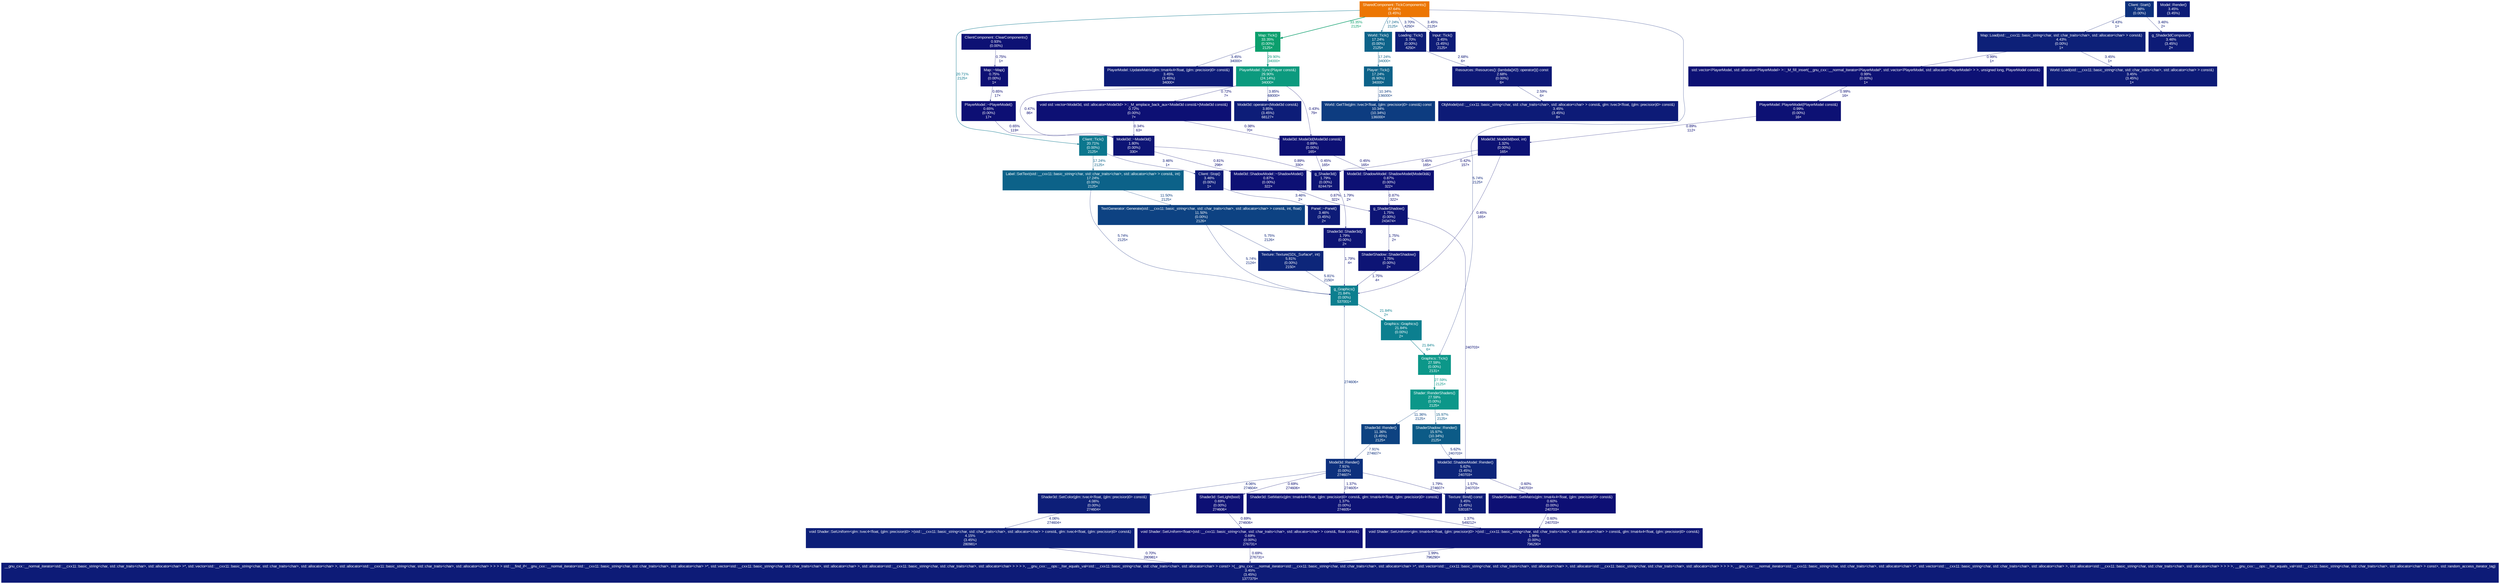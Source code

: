 digraph {
	graph [fontname=Arial, nodesep=0.125, ranksep=0.25];
	node [fontcolor=white, fontname=Arial, height=0, shape=box, style=filled, width=0];
	edge [fontname=Arial];
	1 [color="#ec7603", fontcolor="#ffffff", fontsize="10.00", label="SharedComponent::TickComponents()\n87.64%\n(3.45%)"];
	1 -> 2 [arrowsize="0.58", color="#0b9f6d", fontcolor="#0b9f6d", fontsize="10.00", label="33.35%\n2125×", labeldistance="1.33", penwidth="1.33"];
	1 -> 5 [arrowsize="0.46", color="#0c778e", fontcolor="#0c778e", fontsize="10.00", label="20.71%\n2125×", labeldistance="0.83", penwidth="0.83"];
	1 -> 8 [arrowsize="0.42", color="#0c6289", fontcolor="#0c6289", fontsize="10.00", label="17.24%\n2125×", labeldistance="0.69", penwidth="0.69"];
	1 -> 20 [arrowsize="0.35", color="#0d1d77", fontcolor="#0d1d77", fontsize="10.00", label="3.70%\n4250×", labeldistance="0.50", penwidth="0.50"];
	1 -> 26 [arrowsize="0.35", color="#0d1b77", fontcolor="#0d1b77", fontsize="10.00", label="3.45%\n2125×", labeldistance="0.50", penwidth="0.50"];
	1 -> 137 [arrowsize="0.35", color="#0d267a", fontcolor="#0d267a", fontsize="10.00", label="5.74%\n2125×", labeldistance="0.50", penwidth="0.50"];
	2 [color="#0b9f6d", fontcolor="#ffffff", fontsize="10.00", label="Map::Tick()\n33.35%\n(0.00%)\n2125×"];
	2 -> 3 [arrowsize="0.55", color="#0c9a7e", fontcolor="#0c9a7e", fontsize="10.00", label="29.90%\n34000×", labeldistance="1.20", penwidth="1.20"];
	2 -> 25 [arrowsize="0.35", color="#0d1b77", fontcolor="#0d1b77", fontsize="10.00", label="3.45%\n34000×", labeldistance="0.50", penwidth="0.50"];
	3 [color="#0c9a7e", fontcolor="#ffffff", fontsize="10.00", label="PlayerModel::Sync(Player const&)\n29.90%\n(24.14%)\n34000×"];
	3 -> 19 [arrowsize="0.35", color="#0d1d78", fontcolor="#0d1d78", fontsize="10.00", label="3.85%\n68000×", labeldistance="0.50", penwidth="0.50"];
	3 -> 34 [arrowsize="0.35", color="#0d0f73", fontcolor="#0d0f73", fontsize="10.00", label="0.47%\n86×", labeldistance="0.50", penwidth="0.50"];
	3 -> 40 [arrowsize="0.35", color="#0d0f73", fontcolor="#0d0f73", fontsize="10.00", label="0.43%\n79×", labeldistance="0.50", penwidth="0.50"];
	3 -> 44 [arrowsize="0.35", color="#0d1074", fontcolor="#0d1074", fontsize="10.00", label="0.72%\n7×", labeldistance="0.50", penwidth="0.50"];
	5 [color="#0c778e", fontcolor="#ffffff", fontsize="10.00", label="Client::Tick()\n20.71%\n(0.00%)\n2125×"];
	5 -> 6 [arrowsize="0.42", color="#0c6289", fontcolor="#0c6289", fontsize="10.00", label="17.24%\n2125×", labeldistance="0.69", penwidth="0.69"];
	5 -> 21 [arrowsize="0.35", color="#0d1b77", fontcolor="#0d1b77", fontsize="10.00", label="3.46%\n1×", labeldistance="0.50", penwidth="0.50"];
	6 [color="#0c6289", fontcolor="#ffffff", fontsize="10.00", label="Label::SetText(std::__cxx11::basic_string<char, std::char_traits<char>, std::allocator<char> > const&, int)\n17.24%\n(0.00%)\n2125×"];
	6 -> 9 [arrowsize="0.35", color="#0d4282", fontcolor="#0d4282", fontsize="10.00", label="11.50%\n2125×", labeldistance="0.50", penwidth="0.50"];
	6 -> 95 [arrowsize="0.35", color="#0d267a", fontcolor="#0d267a", fontsize="10.00", label="5.74%\n2125×", labeldistance="0.50", penwidth="0.50"];
	7 [color="#0c6289", fontcolor="#ffffff", fontsize="10.00", label="Player::Tick()\n17.24%\n(6.90%)\n34000×"];
	7 -> 11 [arrowsize="0.35", color="#0d3c80", fontcolor="#0d3c80", fontsize="10.00", label="10.34%\n136000×", labeldistance="0.50", penwidth="0.50"];
	8 [color="#0c6289", fontcolor="#ffffff", fontsize="10.00", label="World::Tick()\n17.24%\n(0.00%)\n2125×"];
	8 -> 7 [arrowsize="0.42", color="#0c6289", fontcolor="#0c6289", fontsize="10.00", label="17.24%\n34000×", labeldistance="0.69", penwidth="0.69"];
	9 [color="#0d4282", fontcolor="#ffffff", fontsize="10.00", label="TextGenerator::Generate(std::__cxx11::basic_string<char, std::char_traits<char>, std::allocator<char> > const&, int, float)\n11.50%\n(0.00%)\n2126×"];
	9 -> 14 [arrowsize="0.35", color="#0d267a", fontcolor="#0d267a", fontsize="10.00", label="5.75%\n2126×", labeldistance="0.50", penwidth="0.50"];
	9 -> 95 [arrowsize="0.35", color="#0d267a", fontcolor="#0d267a", fontsize="10.00", label="5.74%\n2124×", labeldistance="0.50", penwidth="0.50"];
	10 [color="#0c5b87", fontcolor="#ffffff", fontsize="10.00", label="ShaderShadow::Render()\n15.97%\n(10.34%)\n2125×"];
	10 -> 15 [arrowsize="0.35", color="#0d257a", fontcolor="#0d257a", fontsize="10.00", label="5.62%\n240703×", labeldistance="0.50", penwidth="0.50"];
	11 [color="#0d3c80", fontcolor="#ffffff", fontsize="10.00", label="World::GetTile(glm::tvec3<float, (glm::precision)0> const&) const\n10.34%\n(10.34%)\n136000×"];
	12 [color="#0d317d", fontcolor="#ffffff", fontsize="10.00", label="Client::Start()\n7.98%\n(0.00%)"];
	12 -> 16 [arrowsize="0.35", color="#0d2078", fontcolor="#0d2078", fontsize="10.00", label="4.43%\n1×", labeldistance="0.50", penwidth="0.50"];
	12 -> 22 [arrowsize="0.35", color="#0d1b77", fontcolor="#0d1b77", fontsize="10.00", label="3.46%\n2×", labeldistance="0.50", penwidth="0.50"];
	13 [color="#0d307d", fontcolor="#ffffff", fontsize="10.00", label="Model3d::Render()\n7.91%\n(0.00%)\n274607×"];
	13 -> 18 [arrowsize="0.35", color="#0d1e78", fontcolor="#0d1e78", fontsize="10.00", label="4.06%\n274604×", labeldistance="0.50", penwidth="0.50"];
	13 -> 31 [arrowsize="0.35", color="#0d1475", fontcolor="#0d1475", fontsize="10.00", label="1.79%\n274607×", labeldistance="0.50", penwidth="0.50"];
	13 -> 35 [arrowsize="0.35", color="#0d1275", fontcolor="#0d1275", fontsize="10.00", label="1.37%\n274605×", labeldistance="0.50", penwidth="0.50"];
	13 -> 46 [arrowsize="0.35", color="#0d1074", fontcolor="#0d1074", fontsize="10.00", label="0.69%\n274606×", labeldistance="0.50", penwidth="0.50"];
	13 -> 95 [arrowsize="0.35", color="#0d307d", fontcolor="#0d307d", fontsize="10.00", label="274606×", labeldistance="0.50", penwidth="0.50"];
	14 [color="#0d267a", fontcolor="#ffffff", fontsize="10.00", label="Texture::Texture(SDL_Surface*, int)\n5.81%\n(0.00%)\n2150×"];
	14 -> 95 [arrowsize="0.35", color="#0d267a", fontcolor="#0d267a", fontsize="10.00", label="5.81%\n2150×", labeldistance="0.50", penwidth="0.50"];
	15 [color="#0d257a", fontcolor="#ffffff", fontsize="10.00", label="Model3d::ShadowModel::Render()\n5.62%\n(3.45%)\n240703×"];
	15 -> 31 [arrowsize="0.35", color="#0d1375", fontcolor="#0d1375", fontsize="10.00", label="1.57%\n240703×", labeldistance="0.50", penwidth="0.50"];
	15 -> 48 [arrowsize="0.35", color="#0d0f74", fontcolor="#0d0f74", fontsize="10.00", label="0.60%\n240703×", labeldistance="0.50", penwidth="0.50"];
	15 -> 99 [arrowsize="0.35", color="#0d1475", fontcolor="#0d1475", fontsize="10.00", label="240703×", labeldistance="0.50", penwidth="0.50"];
	16 [color="#0d2078", fontcolor="#ffffff", fontsize="10.00", label="Map::Load(std::__cxx11::basic_string<char, std::char_traits<char>, std::allocator<char> > const&)\n4.43%\n(0.00%)\n1×"];
	16 -> 28 [arrowsize="0.35", color="#0d1b77", fontcolor="#0d1b77", fontsize="10.00", label="3.45%\n1×", labeldistance="0.50", penwidth="0.50"];
	16 -> 38 [arrowsize="0.35", color="#0d1174", fontcolor="#0d1174", fontsize="10.00", label="0.99%\n1×", labeldistance="0.50", penwidth="0.50"];
	17 [color="#0d1f78", fontcolor="#ffffff", fontsize="10.00", label="void Shader::SetUniform<glm::tvec4<float, (glm::precision)0> >(std::__cxx11::basic_string<char, std::char_traits<char>, std::allocator<char> > const&, glm::tvec4<float, (glm::precision)0> const&)\n4.15%\n(3.45%)\n280981×"];
	17 -> 30 [arrowsize="0.35", color="#0d1074", fontcolor="#0d1074", fontsize="10.00", label="0.70%\n280981×", labeldistance="0.50", penwidth="0.50"];
	18 [color="#0d1e78", fontcolor="#ffffff", fontsize="10.00", label="Shader3d::SetColor(glm::tvec4<float, (glm::precision)0> const&)\n4.06%\n(0.00%)\n274604×"];
	18 -> 17 [arrowsize="0.35", color="#0d1e78", fontcolor="#0d1e78", fontsize="10.00", label="4.06%\n274604×", labeldistance="0.50", penwidth="0.50"];
	19 [color="#0d1d78", fontcolor="#ffffff", fontsize="10.00", label="Model3d::operator=(Model3d const&)\n3.85%\n(3.45%)\n68127×"];
	20 [color="#0d1d77", fontcolor="#ffffff", fontsize="10.00", label="Loading::Tick()\n3.70%\n(0.00%)\n4250×"];
	20 -> 32 [arrowsize="0.35", color="#0d1876", fontcolor="#0d1876", fontsize="10.00", label="2.68%\n6×", labeldistance="0.50", penwidth="0.50"];
	21 [color="#0d1b77", fontcolor="#ffffff", fontsize="10.00", label="Client::Stop()\n3.46%\n(0.00%)\n1×"];
	21 -> 23 [arrowsize="0.35", color="#0d1b77", fontcolor="#0d1b77", fontsize="10.00", label="3.46%\n2×", labeldistance="0.50", penwidth="0.50"];
	22 [color="#0d1b77", fontcolor="#ffffff", fontsize="10.00", label="g_Shader3dComposer()\n3.46%\n(3.45%)\n2×"];
	23 [color="#0d1b77", fontcolor="#ffffff", fontsize="10.00", label="Panel::~Panel()\n3.46%\n(3.45%)\n2×"];
	24 [color="#0d4281", fontcolor="#ffffff", fontsize="10.00", label="Shader3d::Render()\n11.36%\n(3.45%)\n2125×"];
	24 -> 13 [arrowsize="0.35", color="#0d307d", fontcolor="#0d307d", fontsize="10.00", label="7.91%\n274607×", labeldistance="0.50", penwidth="0.50"];
	25 [color="#0d1b77", fontcolor="#ffffff", fontsize="10.00", label="PlayerModel::UpdateMatrix(glm::tmat4x4<float, (glm::precision)0> const&)\n3.45%\n(3.45%)\n34000×"];
	26 [color="#0d1b77", fontcolor="#ffffff", fontsize="10.00", label="Input::Tick()\n3.45%\n(3.45%)\n2125×"];
	27 [color="#0d1b77", fontcolor="#ffffff", fontsize="10.00", label="ObjModel(std::__cxx11::basic_string<char, std::char_traits<char>, std::allocator<char> > const&, glm::tvec3<float, (glm::precision)0> const&)\n3.45%\n(3.45%)\n8×"];
	28 [color="#0d1b77", fontcolor="#ffffff", fontsize="10.00", label="World::Load(std::__cxx11::basic_string<char, std::char_traits<char>, std::allocator<char> > const&)\n3.45%\n(3.45%)\n1×"];
	29 [color="#0d1b77", fontcolor="#ffffff", fontsize="10.00", label="Model::Render()\n3.45%\n(3.45%)"];
	30 [color="#0d1b77", fontcolor="#ffffff", fontsize="10.00", label="__gnu_cxx::__normal_iterator<std::__cxx11::basic_string<char, std::char_traits<char>, std::allocator<char> >*, std::vector<std::__cxx11::basic_string<char, std::char_traits<char>, std::allocator<char> >, std::allocator<std::__cxx11::basic_string<char, std::char_traits<char>, std::allocator<char> > > > > std::__find_if<__gnu_cxx::__normal_iterator<std::__cxx11::basic_string<char, std::char_traits<char>, std::allocator<char> >*, std::vector<std::__cxx11::basic_string<char, std::char_traits<char>, std::allocator<char> >, std::allocator<std::__cxx11::basic_string<char, std::char_traits<char>, std::allocator<char> > > > >, __gnu_cxx::__ops::_Iter_equals_val<std::__cxx11::basic_string<char, std::char_traits<char>, std::allocator<char> > const> >(__gnu_cxx::__normal_iterator<std::__cxx11::basic_string<char, std::char_traits<char>, std::allocator<char> >*, std::vector<std::__cxx11::basic_string<char, std::char_traits<char>, std::allocator<char> >, std::allocator<std::__cxx11::basic_string<char, std::char_traits<char>, std::allocator<char> > > > >, __gnu_cxx::__normal_iterator<std::__cxx11::basic_string<char, std::char_traits<char>, std::allocator<char> >*, std::vector<std::__cxx11::basic_string<char, std::char_traits<char>, std::allocator<char> >, std::allocator<std::__cxx11::basic_string<char, std::char_traits<char>, std::allocator<char> > > > >, __gnu_cxx::__ops::_Iter_equals_val<std::__cxx11::basic_string<char, std::char_traits<char>, std::allocator<char> > const>, std::random_access_iterator_tag)\n3.45%\n(3.45%)\n1377379×"];
	31 [color="#0d1b77", fontcolor="#ffffff", fontsize="10.00", label="Texture::Bind() const\n3.45%\n(3.45%)\n530187×"];
	32 [color="#0d1876", fontcolor="#ffffff", fontsize="10.00", label="Resources::Resources()::{lambda()#2}::operator()() const\n2.68%\n(0.00%)\n6×"];
	32 -> 27 [arrowsize="0.35", color="#0d1876", fontcolor="#0d1876", fontsize="10.00", label="2.59%\n6×", labeldistance="0.50", penwidth="0.50"];
	33 [color="#0d1575", fontcolor="#ffffff", fontsize="10.00", label="void Shader::SetUniform<glm::tmat4x4<float, (glm::precision)0> >(std::__cxx11::basic_string<char, std::char_traits<char>, std::allocator<char> > const&, glm::tmat4x4<float, (glm::precision)0> const&)\n1.99%\n(0.00%)\n796290×"];
	33 -> 30 [arrowsize="0.35", color="#0d1575", fontcolor="#0d1575", fontsize="10.00", label="1.99%\n796290×", labeldistance="0.50", penwidth="0.50"];
	34 [color="#0d1475", fontcolor="#ffffff", fontsize="10.00", label="Model3d::~Model3d()\n1.80%\n(0.00%)\n330×"];
	34 -> 42 [arrowsize="0.35", color="#0d1074", fontcolor="#0d1074", fontsize="10.00", label="0.81%\n298×", labeldistance="0.50", penwidth="0.50"];
	34 -> 94 [arrowsize="0.35", color="#0d1074", fontcolor="#0d1074", fontsize="10.00", label="0.89%\n330×", labeldistance="0.50", penwidth="0.50"];
	35 [color="#0d1275", fontcolor="#ffffff", fontsize="10.00", label="Shader3d::SetMatrix(glm::tmat4x4<float, (glm::precision)0> const&, glm::tmat4x4<float, (glm::precision)0> const&)\n1.37%\n(0.00%)\n274605×"];
	35 -> 33 [arrowsize="0.35", color="#0d1275", fontcolor="#0d1275", fontsize="10.00", label="1.37%\n549212×", labeldistance="0.50", penwidth="0.50"];
	36 [color="#0d1274", fontcolor="#ffffff", fontsize="10.00", label="Model3d::Model3d(bool, int)\n1.32%\n(0.00%)\n165×"];
	36 -> 41 [arrowsize="0.35", color="#0d0e73", fontcolor="#0d0e73", fontsize="10.00", label="0.42%\n157×", labeldistance="0.50", penwidth="0.50"];
	36 -> 94 [arrowsize="0.35", color="#0d0f73", fontcolor="#0d0f73", fontsize="10.00", label="0.45%\n165×", labeldistance="0.50", penwidth="0.50"];
	36 -> 95 [arrowsize="0.35", color="#0d0f73", fontcolor="#0d0f73", fontsize="10.00", label="0.45%\n165×", labeldistance="0.50", penwidth="0.50"];
	37 [color="#0d1174", fontcolor="#ffffff", fontsize="10.00", label="PlayerModel::PlayerModel(PlayerModel const&)\n0.99%\n(0.00%)\n16×"];
	37 -> 36 [arrowsize="0.35", color="#0d1074", fontcolor="#0d1074", fontsize="10.00", label="0.89%\n112×", labeldistance="0.50", penwidth="0.50"];
	38 [color="#0d1174", fontcolor="#ffffff", fontsize="10.00", label="std::vector<PlayerModel, std::allocator<PlayerModel> >::_M_fill_insert(__gnu_cxx::__normal_iterator<PlayerModel*, std::vector<PlayerModel, std::allocator<PlayerModel> > >, unsigned long, PlayerModel const&)\n0.99%\n(0.00%)\n1×"];
	38 -> 37 [arrowsize="0.35", color="#0d1174", fontcolor="#0d1174", fontsize="10.00", label="0.99%\n16×", labeldistance="0.50", penwidth="0.50"];
	39 [color="#0d1174", fontcolor="#ffffff", fontsize="10.00", label="ClientComponent::ClearComponents()\n0.93%\n(0.00%)"];
	39 -> 43 [arrowsize="0.35", color="#0d1074", fontcolor="#0d1074", fontsize="10.00", label="0.75%\n1×", labeldistance="0.50", penwidth="0.50"];
	40 [color="#0d1074", fontcolor="#ffffff", fontsize="10.00", label="Model3d::Model3d(Model3d const&)\n0.89%\n(0.00%)\n165×"];
	40 -> 41 [arrowsize="0.35", color="#0d0f73", fontcolor="#0d0f73", fontsize="10.00", label="0.45%\n165×", labeldistance="0.50", penwidth="0.50"];
	40 -> 94 [arrowsize="0.35", color="#0d0f73", fontcolor="#0d0f73", fontsize="10.00", label="0.45%\n165×", labeldistance="0.50", penwidth="0.50"];
	41 [color="#0d1074", fontcolor="#ffffff", fontsize="10.00", label="Model3d::ShadowModel::ShadowModel(Model3d&)\n0.87%\n(0.00%)\n322×"];
	41 -> 99 [arrowsize="0.35", color="#0d1074", fontcolor="#0d1074", fontsize="10.00", label="0.87%\n322×", labeldistance="0.50", penwidth="0.50"];
	42 [color="#0d1074", fontcolor="#ffffff", fontsize="10.00", label="Model3d::ShadowModel::~ShadowModel()\n0.87%\n(0.00%)\n322×"];
	42 -> 99 [arrowsize="0.35", color="#0d1074", fontcolor="#0d1074", fontsize="10.00", label="0.87%\n322×", labeldistance="0.50", penwidth="0.50"];
	43 [color="#0d1074", fontcolor="#ffffff", fontsize="10.00", label="Map::~Map()\n0.75%\n(0.00%)\n1×"];
	43 -> 47 [arrowsize="0.35", color="#0d0f74", fontcolor="#0d0f74", fontsize="10.00", label="0.65%\n17×", labeldistance="0.50", penwidth="0.50"];
	44 [color="#0d1074", fontcolor="#ffffff", fontsize="10.00", label="void std::vector<Model3d, std::allocator<Model3d> >::_M_emplace_back_aux<Model3d const&>(Model3d const&)\n0.72%\n(0.00%)\n7×"];
	44 -> 34 [arrowsize="0.35", color="#0d0e73", fontcolor="#0d0e73", fontsize="10.00", label="0.34%\n63×", labeldistance="0.50", penwidth="0.50"];
	44 -> 40 [arrowsize="0.35", color="#0d0e73", fontcolor="#0d0e73", fontsize="10.00", label="0.38%\n70×", labeldistance="0.50", penwidth="0.50"];
	45 [color="#0d1074", fontcolor="#ffffff", fontsize="10.00", label="void Shader::SetUniform<float>(std::__cxx11::basic_string<char, std::char_traits<char>, std::allocator<char> > const&, float const&)\n0.69%\n(0.00%)\n276731×"];
	45 -> 30 [arrowsize="0.35", color="#0d1074", fontcolor="#0d1074", fontsize="10.00", label="0.69%\n276731×", labeldistance="0.50", penwidth="0.50"];
	46 [color="#0d1074", fontcolor="#ffffff", fontsize="10.00", label="Shader3d::SetLight(bool)\n0.69%\n(0.00%)\n274606×"];
	46 -> 45 [arrowsize="0.35", color="#0d1074", fontcolor="#0d1074", fontsize="10.00", label="0.69%\n274606×", labeldistance="0.50", penwidth="0.50"];
	47 [color="#0d0f74", fontcolor="#ffffff", fontsize="10.00", label="PlayerModel::~PlayerModel()\n0.65%\n(0.00%)\n17×"];
	47 -> 34 [arrowsize="0.35", color="#0d0f74", fontcolor="#0d0f74", fontsize="10.00", label="0.65%\n119×", labeldistance="0.50", penwidth="0.50"];
	48 [color="#0d0f74", fontcolor="#ffffff", fontsize="10.00", label="ShaderShadow::SetMatrix(glm::tmat4x4<float, (glm::precision)0> const&)\n0.60%\n(0.00%)\n240703×"];
	48 -> 33 [arrowsize="0.35", color="#0d0f74", fontcolor="#0d0f74", fontsize="10.00", label="0.60%\n240703×", labeldistance="0.50", penwidth="0.50"];
	94 [color="#0d1475", fontcolor="#ffffff", fontsize="10.00", label="g_Shader3d()\n1.79%\n(0.00%)\n824479×"];
	94 -> 231 [arrowsize="0.35", color="#0d1475", fontcolor="#0d1475", fontsize="10.00", label="1.79%\n2×", labeldistance="0.50", penwidth="0.50"];
	95 [color="#0c7f8f", fontcolor="#ffffff", fontsize="10.00", label="g_Graphics()\n21.84%\n(0.00%)\n537001×"];
	95 -> 229 [arrowsize="0.47", color="#0c7f8f", fontcolor="#0c7f8f", fontsize="10.00", label="21.84%\n2×", labeldistance="0.87", penwidth="0.87"];
	99 [color="#0d1475", fontcolor="#ffffff", fontsize="10.00", label="g_ShaderShadow()\n1.75%\n(0.00%)\n243474×"];
	99 -> 223 [arrowsize="0.35", color="#0d1475", fontcolor="#0d1475", fontsize="10.00", label="1.75%\n2×", labeldistance="0.50", penwidth="0.50"];
	137 [color="#0c9789", fontcolor="#ffffff", fontsize="10.00", label="Graphics::Tick()\n27.59%\n(0.00%)\n2131×"];
	137 -> 146 [arrowsize="0.53", color="#0c9789", fontcolor="#0c9789", fontsize="10.00", label="27.59%\n2125×", labeldistance="1.10", penwidth="1.10"];
	146 [color="#0c9789", fontcolor="#ffffff", fontsize="10.00", label="Shader::RenderShaders()\n27.59%\n(0.00%)\n2125×"];
	146 -> 10 [arrowsize="0.40", color="#0c5b87", fontcolor="#0c5b87", fontsize="10.00", label="15.97%\n2125×", labeldistance="0.64", penwidth="0.64"];
	146 -> 24 [arrowsize="0.35", color="#0d4281", fontcolor="#0d4281", fontsize="10.00", label="11.36%\n2125×", labeldistance="0.50", penwidth="0.50"];
	223 [color="#0d1475", fontcolor="#ffffff", fontsize="10.00", label="ShaderShadow::ShaderShadow()\n1.75%\n(0.00%)\n2×"];
	223 -> 95 [arrowsize="0.35", color="#0d1475", fontcolor="#0d1475", fontsize="10.00", label="1.75%\n4×", labeldistance="0.50", penwidth="0.50"];
	229 [color="#0c7f8f", fontcolor="#ffffff", fontsize="10.00", label="Graphics::Graphics()\n21.84%\n(0.00%)\n2×"];
	229 -> 137 [arrowsize="0.47", color="#0c7f8f", fontcolor="#0c7f8f", fontsize="10.00", label="21.84%\n6×", labeldistance="0.87", penwidth="0.87"];
	231 [color="#0d1475", fontcolor="#ffffff", fontsize="10.00", label="Shader3d::Shader3d()\n1.79%\n(0.00%)\n2×"];
	231 -> 95 [arrowsize="0.35", color="#0d1475", fontcolor="#0d1475", fontsize="10.00", label="1.79%\n4×", labeldistance="0.50", penwidth="0.50"];
}
